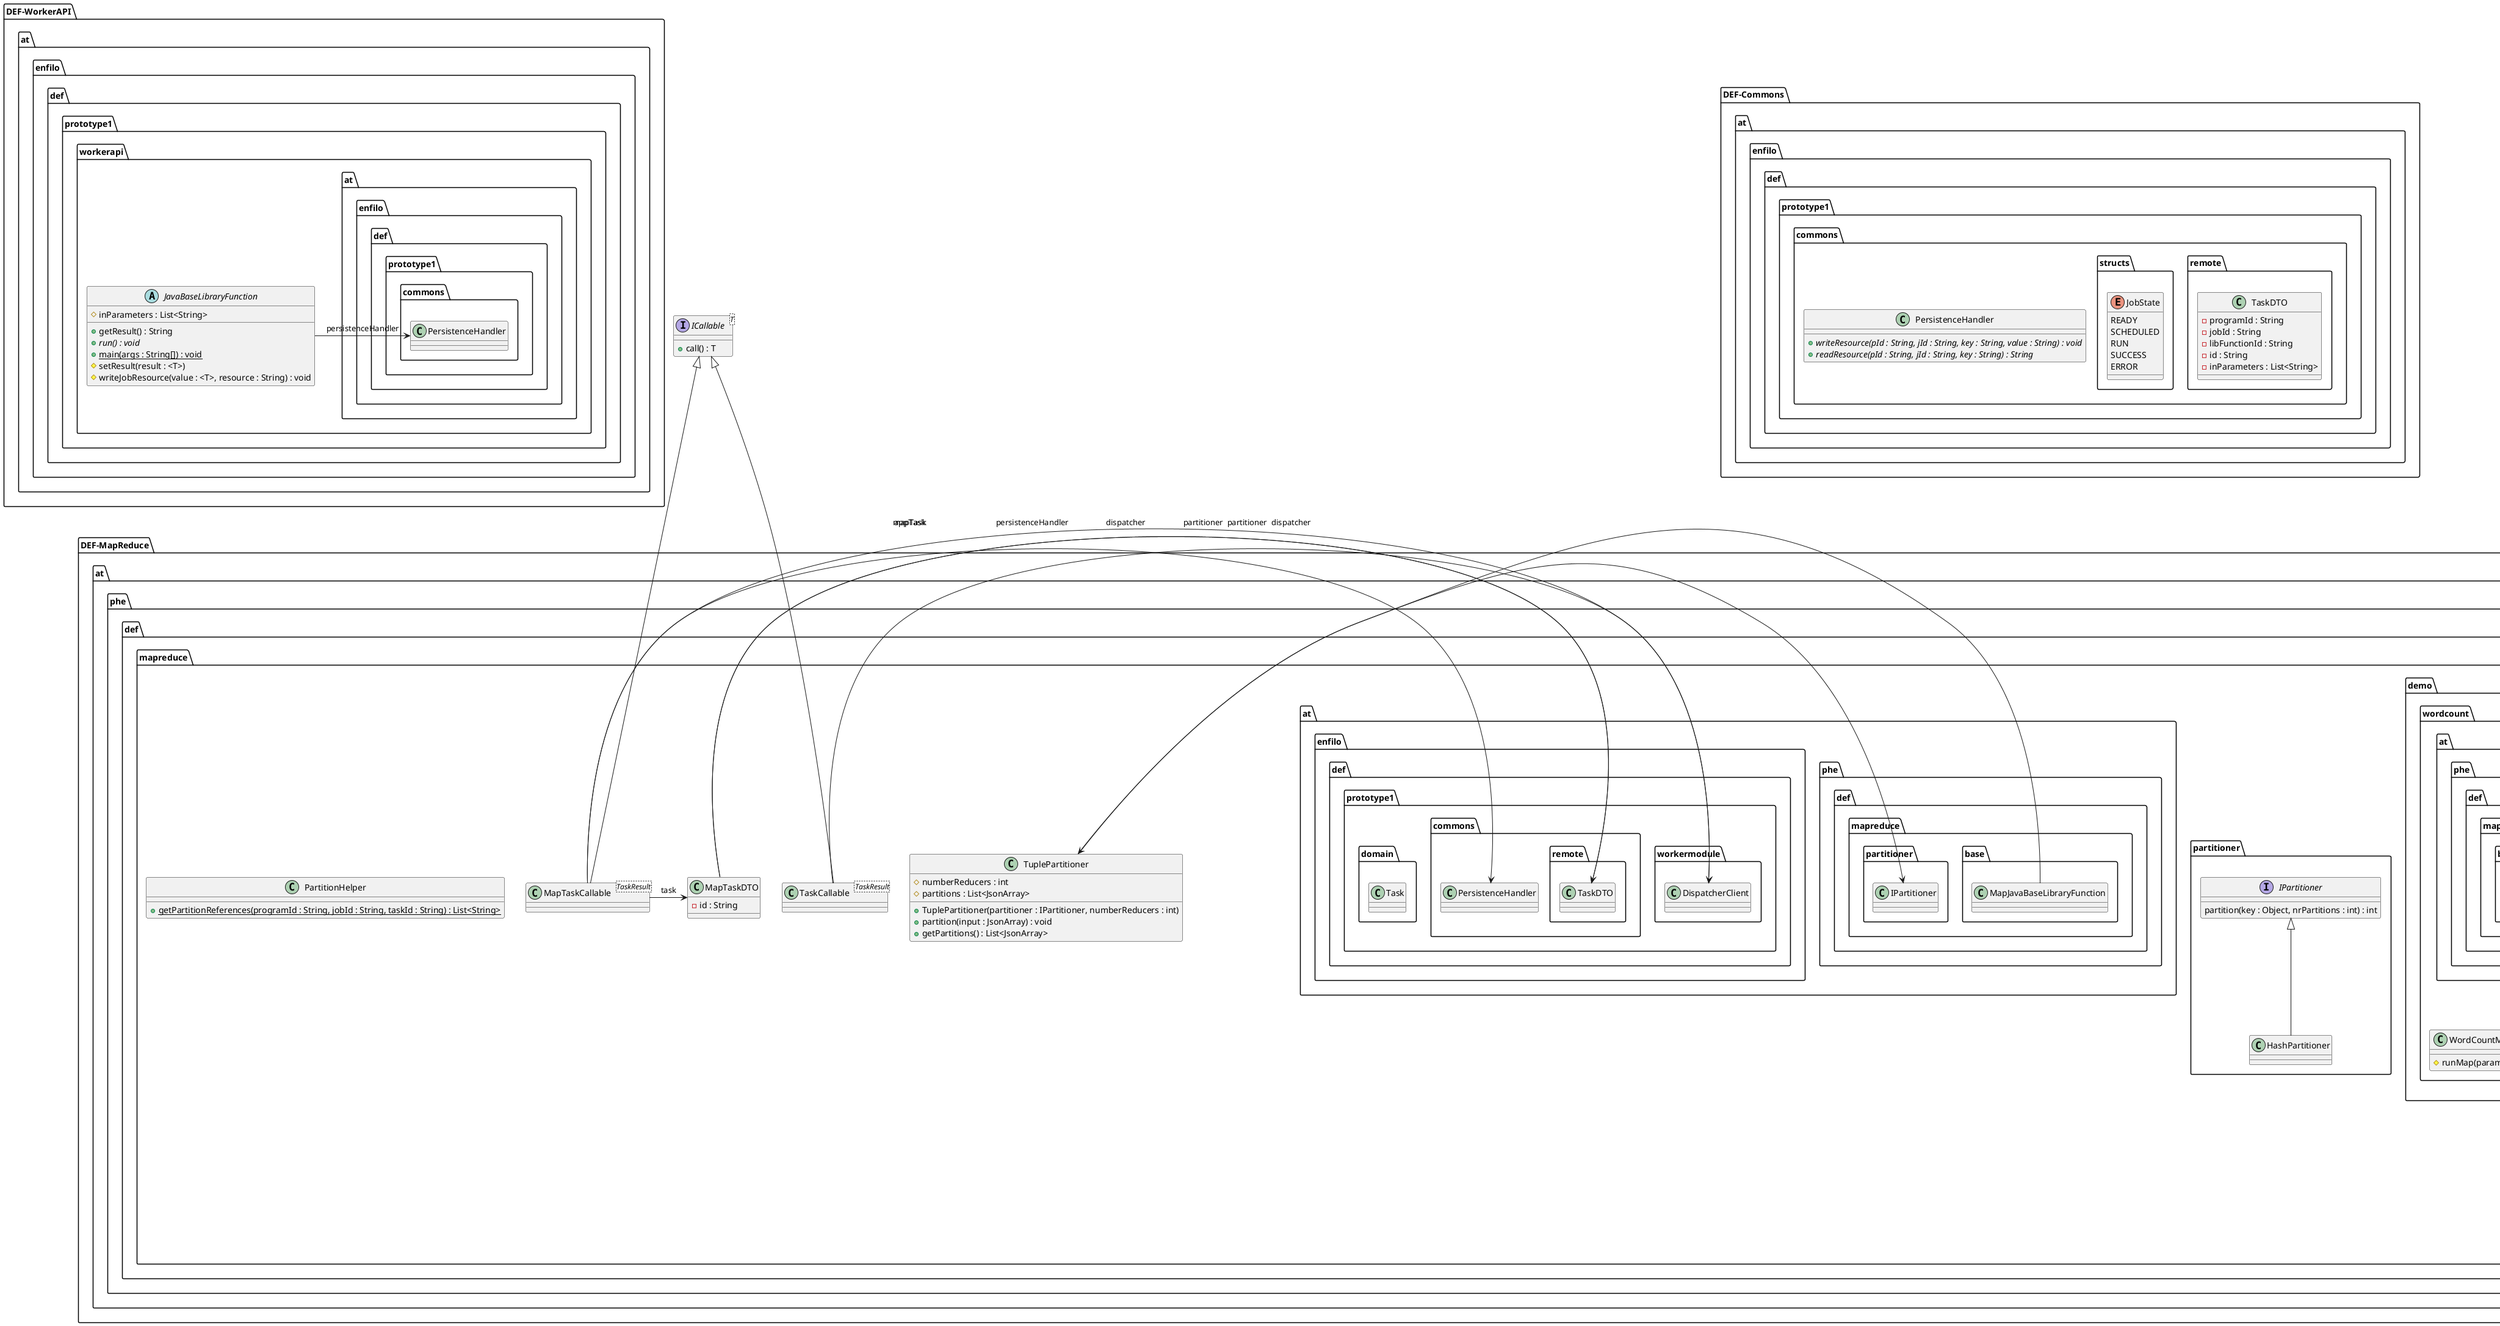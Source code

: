 @startuml

interface ICallable<T> {
    +call() : T
}

package DEF-Commons {
    namespace at.enfilo.def.prototype1.commons {
        class PersistenceHandler {
            + {abstract} writeResource(pId : String, jId : String, key : String, value : String) : void
            + {abstract} readResource(pId : String, jId : String, key : String) : String
        }

        namespace remote {
            class TaskDTO {
                -programId : String
                -jobId : String
                -libFunctionId : String
                -id : String
                -inParameters : List<String>
            }
        }

        namespace structs {
            enum JobState {
                READY
                SCHEDULED
                RUN
                SUCCESS
                ERROR
            }
        }
    }
}

package DEF-Domain {
    namespace at.enfilo.def.prototype1.domain {
        class Task
    }
}

package DEF-WorkerAPI {
    namespace at.enfilo.def.prototype1.workerapi {
        abstract class JavaBaseLibraryFunction {
            #inParameters : List<String>
            +getResult() : String
            +{abstract} run() : void
            +{static} main(args : String[]) : void
            #setResult(result : <T>)
            #writeJobResource(value : <T>, resource : String) : void
        }

        JavaBaseLibraryFunction -> at.enfilo.def.prototype1.commons.PersistenceHandler : persistenceHandler
    }
}

package DEF-WorkerModule {
    namespace at.enfilo.def.prototype1.workermodule {
        class DispatcherClient {
            +runTask(task : TaskDTO) : TaskResult
        }
    }
}

package DEF-MapReduce {
    namespace at.phe.def.mapreduce {

        namespace base {
            abstract class MapJavaBaseLibraryFunction<Key, Value> {
                #result : JsonArray
                #numberPartitions : int
                +run(parameters : List<String>) : void
                #emit(key : Key, value : Value) : void
                #partition(value : JsonArray) : List<JsonArray>
                #writePartition(partition : JsonArray) : String
                #{abstract} runMap(parameters : List<String>) : void
            }

            abstract class ReduceJavaBaseLibraryFunction<Key, Value, KeyOut, ValueOut> {
                #result : HashMap<KeyOut, ValueOut>
                +ReduceJavaBaseLibraryFunction(keyClass : Class<Key>, valueClass : Class<Value>)
                +run(parameters : List<String>) : void
                #emit(key : KeyOut, value : ValueOut) : void
                #{abstract} runReduce(key : Key, values : Collection<Value>) : void
            }

            abstract class JavaBaseLibraryFunction {
                +run() : void
                +{abstract} run(parameters : List<String>) : void
            }

            JavaBaseLibraryFunction <|-- MapJavaBaseLibraryFunction
            JavaBaseLibraryFunction <|-- ReduceJavaBaseLibraryFunction
            at.enfilo.def.prototype1.workerapi.JavaBaseLibraryFunction <|-- JavaBaseLibraryFunction
        }

        namespace demo {
            namespace storyteller {
                class StoryTeller {
                    -getRandomSentence() : String
                    +run(parameters : List<String>) : void
                }
                at.phe.def.mapreduce.base.JavaBaseLibraryFunction <|-- StoryTeller
            }

            namespace wordcount {
                class WordCountMap<JsonPrimitive, JsonPrimitive> {
                    #runMap(parameters : List<String>) : void
                }
                class WordCountReducer<String, Integer, String, Integer> {
                    #runReduce(key : String, integers : Collection<Integer>) : void
                }

                at.phe.def.mapreduce.base.MapJavaBaseLibraryFunction <|-- WordCountMap
                at.phe.def.mapreduce.base.ReduceJavaBaseLibraryFunction <|-- WordCountReducer
            }
        }

        namespace partitioner {
            interface IPartitioner {
                partition(key : Object, nrPartitions : int) : int
            }
            class HashPartitioner

            IPartitioner <|-- HashPartitioner
        }

        class MapTaskCallable<TaskResult>
        class TaskCallable<TaskResult>

        class MapTaskDTO {
            -id : String
        }

        class PartitionHelper {
            +{static} getPartitionReferences(programId : String, jobId : String, taskId : String) : List<String>
        }
        class TuplePartitioner {
            #numberReducers : int
            #partitions : List<JsonArray>
            +TuplePartitioner(partitioner : IPartitioner, numberReducers : int)
            +partition(input : JsonArray) : void
            +getPartitions() : List<JsonArray>
        }

        at.phe.def.mapreduce.base.MapJavaBaseLibraryFunction -> TuplePartitioner : partitioner

        at.phe.def.mapreduce.partitioner.IPartitioner <- TuplePartitioner : partitioner

        .ICallable <|-- MapTaskCallable
        .ICallable <|-- TaskCallable


        at.enfilo.def.prototype1.workermodule.DispatcherClient <- MapTaskCallable : dispatcher
        at.enfilo.def.prototype1.commons.PersistenceHandler <- MapTaskCallable : persistenceHandler

        at.enfilo.def.prototype1.commons.remote.TaskDTO <- MapTaskDTO : appTask
        at.enfilo.def.prototype1.commons.remote.TaskDTO <- MapTaskDTO : mapTask
        MapTaskDTO <- MapTaskCallable : task

        at.enfilo.def.prototype1.workermodule.DispatcherClient <- TaskCallable : dispatcher
        at.enfilo.def.prototype1.domain.Task <- TaskCallable : task
    }
}

@enduml